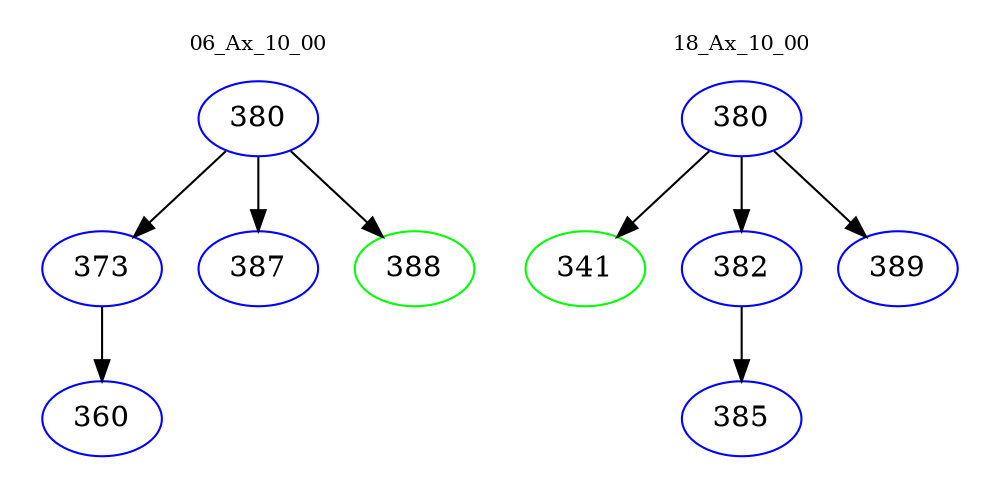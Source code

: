 digraph{
subgraph cluster_0 {
color = white
label = "06_Ax_10_00";
fontsize=10;
T0_380 [label="380", color="blue"]
T0_380 -> T0_373 [color="black"]
T0_373 [label="373", color="blue"]
T0_373 -> T0_360 [color="black"]
T0_360 [label="360", color="blue"]
T0_380 -> T0_387 [color="black"]
T0_387 [label="387", color="blue"]
T0_380 -> T0_388 [color="black"]
T0_388 [label="388", color="green"]
}
subgraph cluster_1 {
color = white
label = "18_Ax_10_00";
fontsize=10;
T1_380 [label="380", color="blue"]
T1_380 -> T1_341 [color="black"]
T1_341 [label="341", color="green"]
T1_380 -> T1_382 [color="black"]
T1_382 [label="382", color="blue"]
T1_382 -> T1_385 [color="black"]
T1_385 [label="385", color="blue"]
T1_380 -> T1_389 [color="black"]
T1_389 [label="389", color="blue"]
}
}
